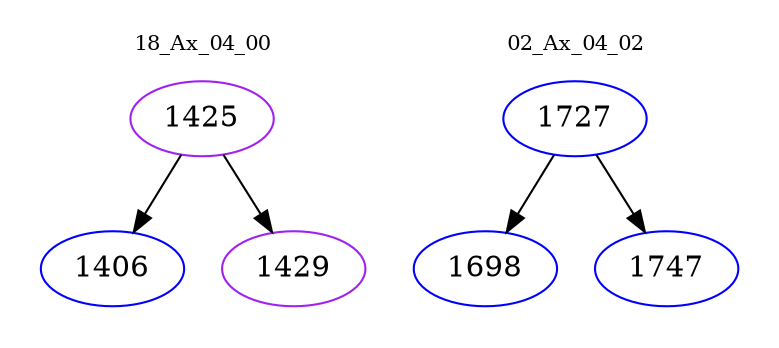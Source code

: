 digraph{
subgraph cluster_0 {
color = white
label = "18_Ax_04_00";
fontsize=10;
T0_1425 [label="1425", color="purple"]
T0_1425 -> T0_1406 [color="black"]
T0_1406 [label="1406", color="blue"]
T0_1425 -> T0_1429 [color="black"]
T0_1429 [label="1429", color="purple"]
}
subgraph cluster_1 {
color = white
label = "02_Ax_04_02";
fontsize=10;
T1_1727 [label="1727", color="blue"]
T1_1727 -> T1_1698 [color="black"]
T1_1698 [label="1698", color="blue"]
T1_1727 -> T1_1747 [color="black"]
T1_1747 [label="1747", color="blue"]
}
}
